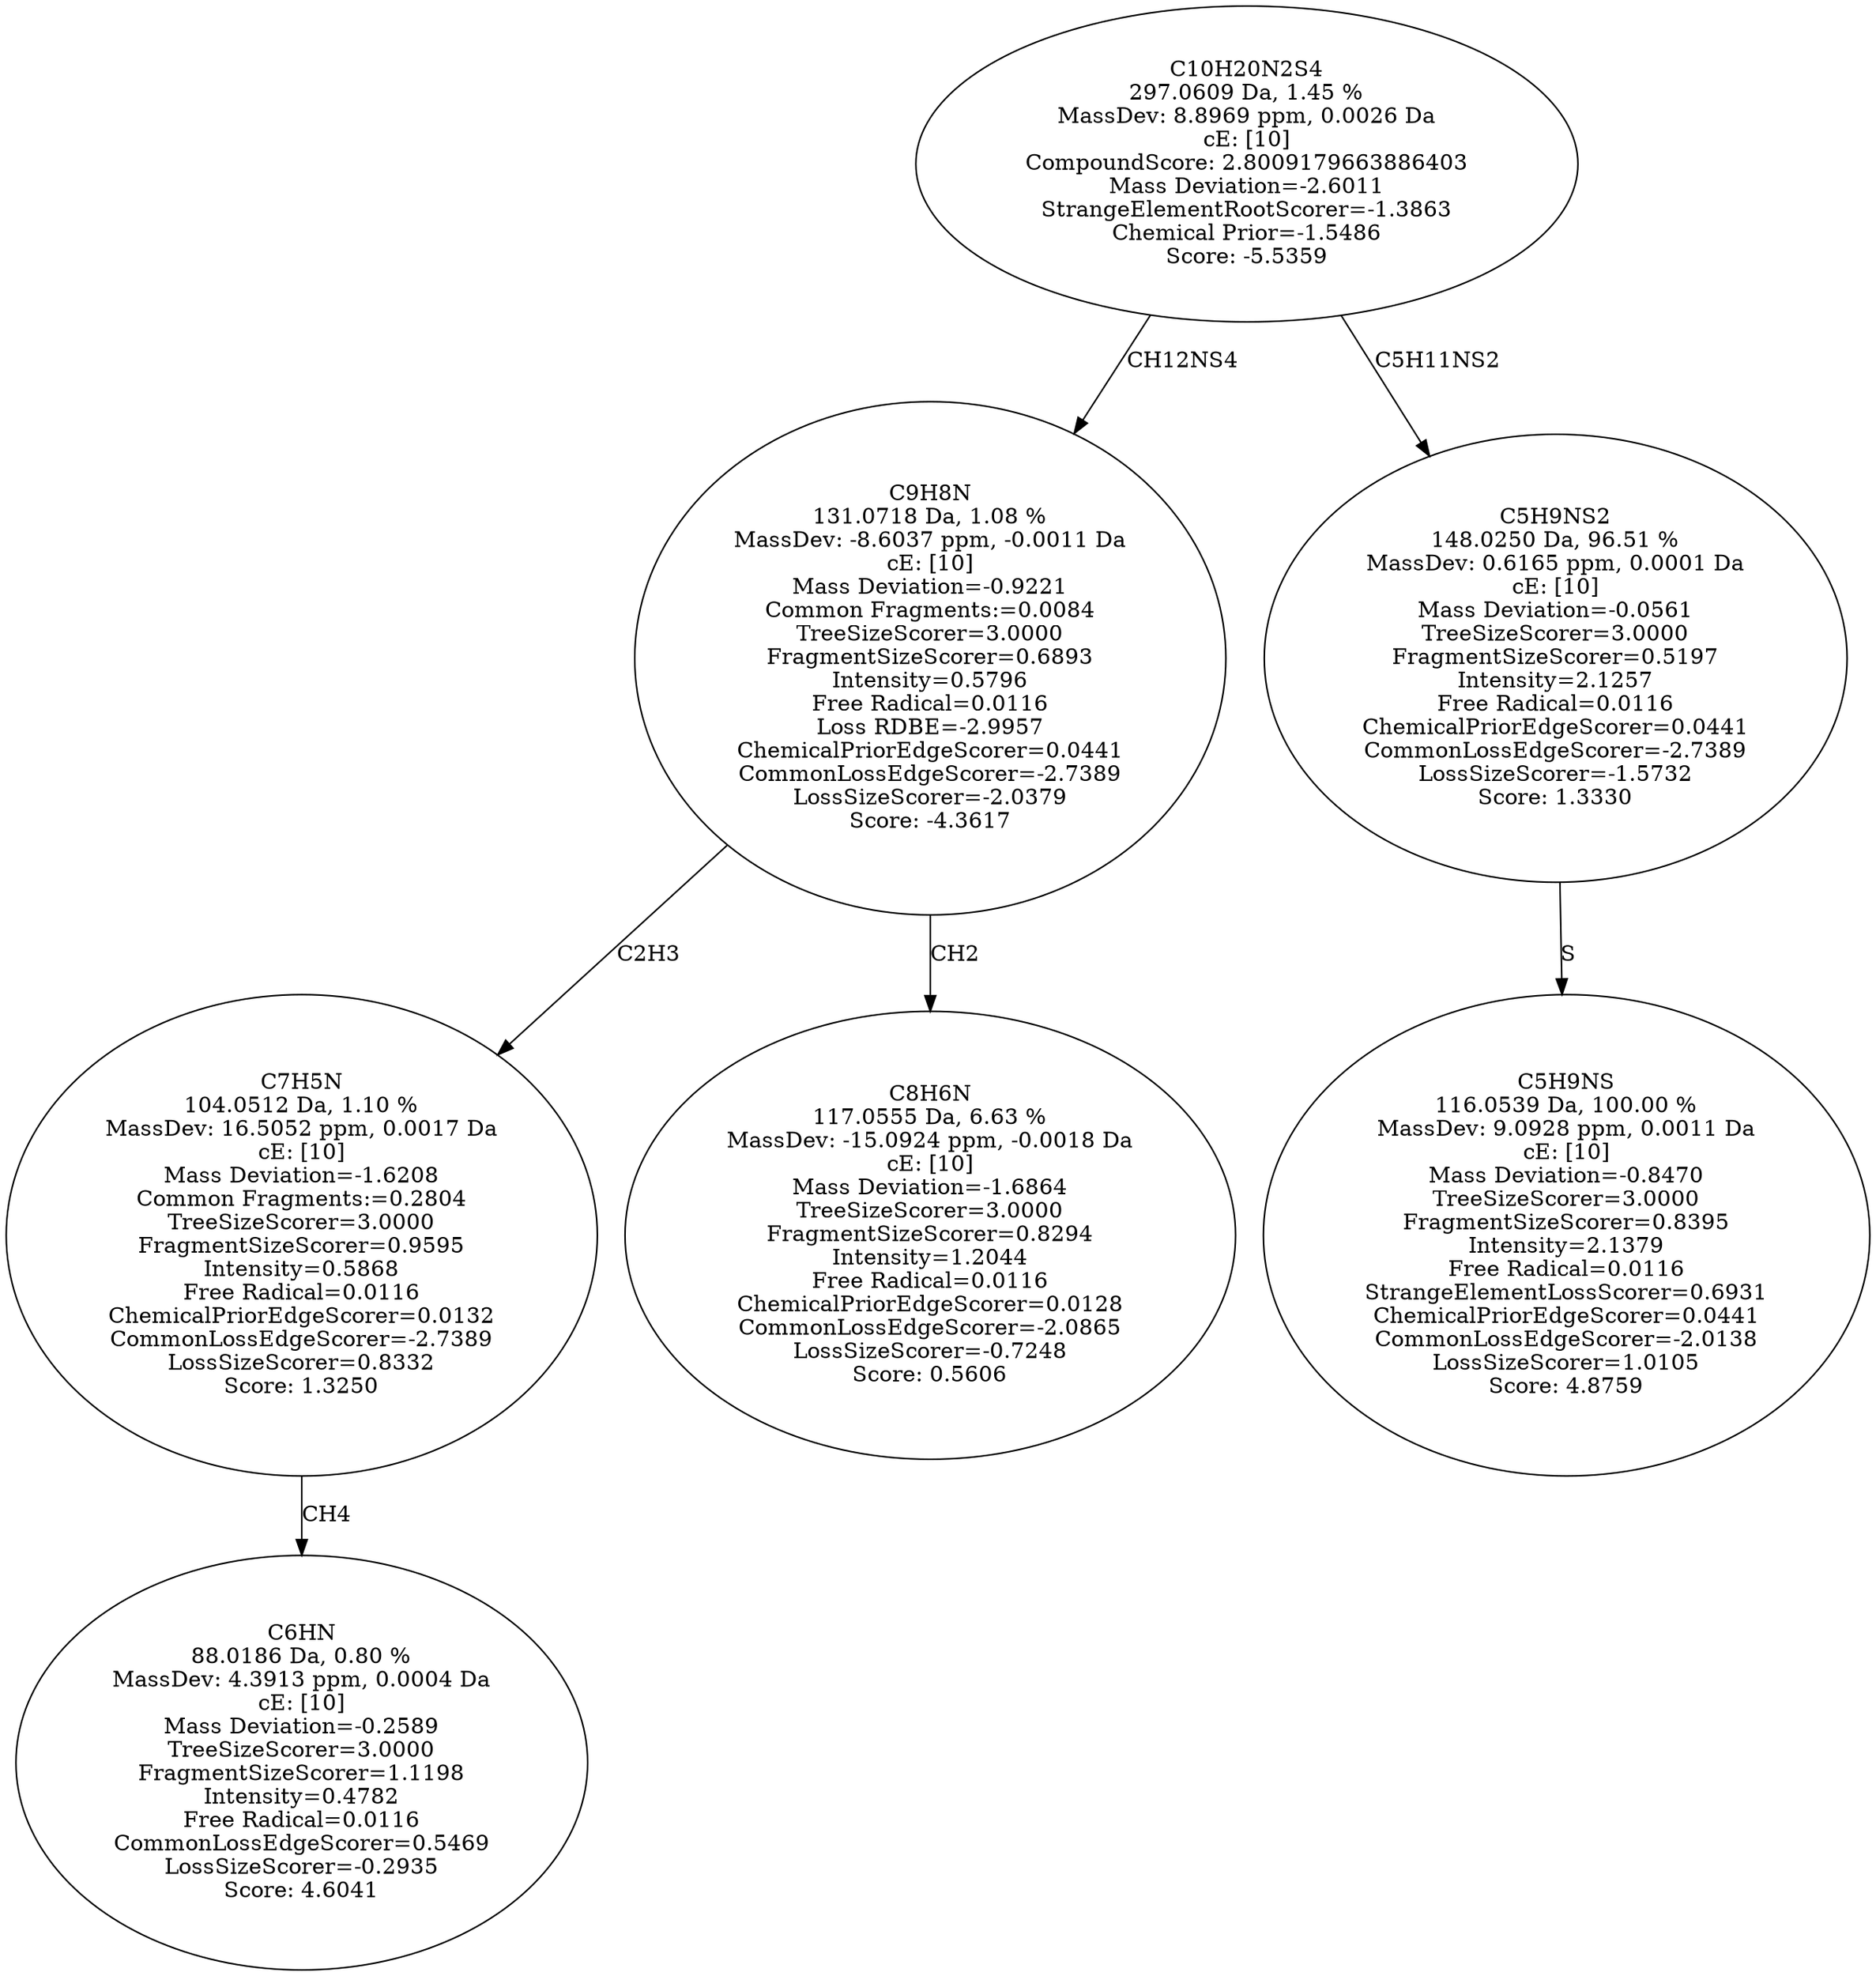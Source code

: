 strict digraph {
v1 [label="C6HN\n88.0186 Da, 0.80 %\nMassDev: 4.3913 ppm, 0.0004 Da\ncE: [10]\nMass Deviation=-0.2589\nTreeSizeScorer=3.0000\nFragmentSizeScorer=1.1198\nIntensity=0.4782\nFree Radical=0.0116\nCommonLossEdgeScorer=0.5469\nLossSizeScorer=-0.2935\nScore: 4.6041"];
v2 [label="C7H5N\n104.0512 Da, 1.10 %\nMassDev: 16.5052 ppm, 0.0017 Da\ncE: [10]\nMass Deviation=-1.6208\nCommon Fragments:=0.2804\nTreeSizeScorer=3.0000\nFragmentSizeScorer=0.9595\nIntensity=0.5868\nFree Radical=0.0116\nChemicalPriorEdgeScorer=0.0132\nCommonLossEdgeScorer=-2.7389\nLossSizeScorer=0.8332\nScore: 1.3250"];
v3 [label="C8H6N\n117.0555 Da, 6.63 %\nMassDev: -15.0924 ppm, -0.0018 Da\ncE: [10]\nMass Deviation=-1.6864\nTreeSizeScorer=3.0000\nFragmentSizeScorer=0.8294\nIntensity=1.2044\nFree Radical=0.0116\nChemicalPriorEdgeScorer=0.0128\nCommonLossEdgeScorer=-2.0865\nLossSizeScorer=-0.7248\nScore: 0.5606"];
v4 [label="C9H8N\n131.0718 Da, 1.08 %\nMassDev: -8.6037 ppm, -0.0011 Da\ncE: [10]\nMass Deviation=-0.9221\nCommon Fragments:=0.0084\nTreeSizeScorer=3.0000\nFragmentSizeScorer=0.6893\nIntensity=0.5796\nFree Radical=0.0116\nLoss RDBE=-2.9957\nChemicalPriorEdgeScorer=0.0441\nCommonLossEdgeScorer=-2.7389\nLossSizeScorer=-2.0379\nScore: -4.3617"];
v5 [label="C5H9NS\n116.0539 Da, 100.00 %\nMassDev: 9.0928 ppm, 0.0011 Da\ncE: [10]\nMass Deviation=-0.8470\nTreeSizeScorer=3.0000\nFragmentSizeScorer=0.8395\nIntensity=2.1379\nFree Radical=0.0116\nStrangeElementLossScorer=0.6931\nChemicalPriorEdgeScorer=0.0441\nCommonLossEdgeScorer=-2.0138\nLossSizeScorer=1.0105\nScore: 4.8759"];
v6 [label="C5H9NS2\n148.0250 Da, 96.51 %\nMassDev: 0.6165 ppm, 0.0001 Da\ncE: [10]\nMass Deviation=-0.0561\nTreeSizeScorer=3.0000\nFragmentSizeScorer=0.5197\nIntensity=2.1257\nFree Radical=0.0116\nChemicalPriorEdgeScorer=0.0441\nCommonLossEdgeScorer=-2.7389\nLossSizeScorer=-1.5732\nScore: 1.3330"];
v7 [label="C10H20N2S4\n297.0609 Da, 1.45 %\nMassDev: 8.8969 ppm, 0.0026 Da\ncE: [10]\nCompoundScore: 2.8009179663886403\nMass Deviation=-2.6011\nStrangeElementRootScorer=-1.3863\nChemical Prior=-1.5486\nScore: -5.5359"];
v2 -> v1 [label="CH4"];
v4 -> v2 [label="C2H3"];
v4 -> v3 [label="CH2"];
v7 -> v4 [label="CH12NS4"];
v6 -> v5 [label="S"];
v7 -> v6 [label="C5H11NS2"];
}